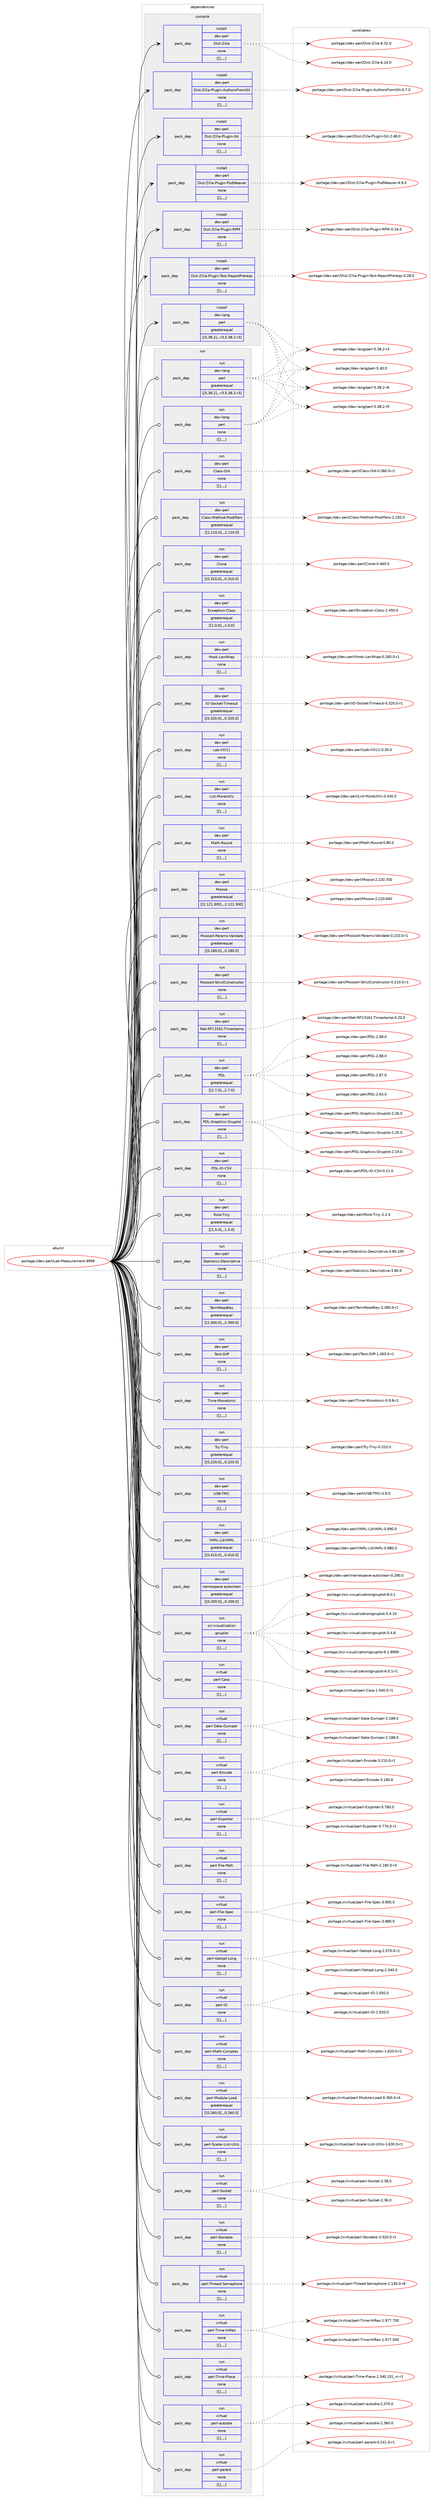 digraph prolog {

# *************
# Graph options
# *************

newrank=true;
concentrate=true;
compound=true;
graph [rankdir=LR,fontname=Helvetica,fontsize=10,ranksep=1.5];#, ranksep=2.5, nodesep=0.2];
edge  [arrowhead=vee];
node  [fontname=Helvetica,fontsize=10];

# **********
# The ebuild
# **********

subgraph cluster_leftcol {
color=gray;
label=<<i>ebuild</i>>;
id [label="portage://dev-perl/Lab-Measurement-9999", color=red, width=4, href="../dev-perl/Lab-Measurement-9999.svg"];
}

# ****************
# The dependencies
# ****************

subgraph cluster_midcol {
color=gray;
label=<<i>dependencies</i>>;
subgraph cluster_compile {
fillcolor="#eeeeee";
style=filled;
label=<<i>compile</i>>;
subgraph pack101264 {
dependency132878 [label=<<TABLE BORDER="0" CELLBORDER="1" CELLSPACING="0" CELLPADDING="4" WIDTH="220"><TR><TD ROWSPAN="6" CELLPADDING="30">pack_dep</TD></TR><TR><TD WIDTH="110">install</TD></TR><TR><TD>dev-lang</TD></TR><TR><TD>perl</TD></TR><TR><TD>greaterequal</TD></TR><TR><TD>[[5,38,2],,-r3,5.38.2-r3]</TD></TR></TABLE>>, shape=none, color=blue];
}
id:e -> dependency132878:w [weight=20,style="solid",arrowhead="vee"];
subgraph pack101265 {
dependency132879 [label=<<TABLE BORDER="0" CELLBORDER="1" CELLSPACING="0" CELLPADDING="4" WIDTH="220"><TR><TD ROWSPAN="6" CELLPADDING="30">pack_dep</TD></TR><TR><TD WIDTH="110">install</TD></TR><TR><TD>dev-perl</TD></TR><TR><TD>Dist-Zilla</TD></TR><TR><TD>none</TD></TR><TR><TD>[[],,,,]</TD></TR></TABLE>>, shape=none, color=blue];
}
id:e -> dependency132879:w [weight=20,style="solid",arrowhead="vee"];
subgraph pack101266 {
dependency132880 [label=<<TABLE BORDER="0" CELLBORDER="1" CELLSPACING="0" CELLPADDING="4" WIDTH="220"><TR><TD ROWSPAN="6" CELLPADDING="30">pack_dep</TD></TR><TR><TD WIDTH="110">install</TD></TR><TR><TD>dev-perl</TD></TR><TR><TD>Dist-Zilla-Plugin-AuthorsFromGit</TD></TR><TR><TD>none</TD></TR><TR><TD>[[],,,,]</TD></TR></TABLE>>, shape=none, color=blue];
}
id:e -> dependency132880:w [weight=20,style="solid",arrowhead="vee"];
subgraph pack101267 {
dependency132881 [label=<<TABLE BORDER="0" CELLBORDER="1" CELLSPACING="0" CELLPADDING="4" WIDTH="220"><TR><TD ROWSPAN="6" CELLPADDING="30">pack_dep</TD></TR><TR><TD WIDTH="110">install</TD></TR><TR><TD>dev-perl</TD></TR><TR><TD>Dist-Zilla-Plugin-Git</TD></TR><TR><TD>none</TD></TR><TR><TD>[[],,,,]</TD></TR></TABLE>>, shape=none, color=blue];
}
id:e -> dependency132881:w [weight=20,style="solid",arrowhead="vee"];
subgraph pack101268 {
dependency132882 [label=<<TABLE BORDER="0" CELLBORDER="1" CELLSPACING="0" CELLPADDING="4" WIDTH="220"><TR><TD ROWSPAN="6" CELLPADDING="30">pack_dep</TD></TR><TR><TD WIDTH="110">install</TD></TR><TR><TD>dev-perl</TD></TR><TR><TD>Dist-Zilla-Plugin-PodWeaver</TD></TR><TR><TD>none</TD></TR><TR><TD>[[],,,,]</TD></TR></TABLE>>, shape=none, color=blue];
}
id:e -> dependency132882:w [weight=20,style="solid",arrowhead="vee"];
subgraph pack101269 {
dependency132883 [label=<<TABLE BORDER="0" CELLBORDER="1" CELLSPACING="0" CELLPADDING="4" WIDTH="220"><TR><TD ROWSPAN="6" CELLPADDING="30">pack_dep</TD></TR><TR><TD WIDTH="110">install</TD></TR><TR><TD>dev-perl</TD></TR><TR><TD>Dist-Zilla-Plugin-RPM</TD></TR><TR><TD>none</TD></TR><TR><TD>[[],,,,]</TD></TR></TABLE>>, shape=none, color=blue];
}
id:e -> dependency132883:w [weight=20,style="solid",arrowhead="vee"];
subgraph pack101270 {
dependency132884 [label=<<TABLE BORDER="0" CELLBORDER="1" CELLSPACING="0" CELLPADDING="4" WIDTH="220"><TR><TD ROWSPAN="6" CELLPADDING="30">pack_dep</TD></TR><TR><TD WIDTH="110">install</TD></TR><TR><TD>dev-perl</TD></TR><TR><TD>Dist-Zilla-Plugin-Test-ReportPrereqs</TD></TR><TR><TD>none</TD></TR><TR><TD>[[],,,,]</TD></TR></TABLE>>, shape=none, color=blue];
}
id:e -> dependency132884:w [weight=20,style="solid",arrowhead="vee"];
}
subgraph cluster_compileandrun {
fillcolor="#eeeeee";
style=filled;
label=<<i>compile and run</i>>;
}
subgraph cluster_run {
fillcolor="#eeeeee";
style=filled;
label=<<i>run</i>>;
subgraph pack101271 {
dependency132885 [label=<<TABLE BORDER="0" CELLBORDER="1" CELLSPACING="0" CELLPADDING="4" WIDTH="220"><TR><TD ROWSPAN="6" CELLPADDING="30">pack_dep</TD></TR><TR><TD WIDTH="110">run</TD></TR><TR><TD>dev-lang</TD></TR><TR><TD>perl</TD></TR><TR><TD>greaterequal</TD></TR><TR><TD>[[5,38,2],,-r3,5.38.2-r3]</TD></TR></TABLE>>, shape=none, color=blue];
}
id:e -> dependency132885:w [weight=20,style="solid",arrowhead="odot"];
subgraph pack101272 {
dependency132886 [label=<<TABLE BORDER="0" CELLBORDER="1" CELLSPACING="0" CELLPADDING="4" WIDTH="220"><TR><TD ROWSPAN="6" CELLPADDING="30">pack_dep</TD></TR><TR><TD WIDTH="110">run</TD></TR><TR><TD>dev-lang</TD></TR><TR><TD>perl</TD></TR><TR><TD>none</TD></TR><TR><TD>[[],,,,]</TD></TR></TABLE>>, shape=none, color=blue];
}
id:e -> dependency132886:w [weight=20,style="solid",arrowhead="odot"];
subgraph pack101273 {
dependency132887 [label=<<TABLE BORDER="0" CELLBORDER="1" CELLSPACING="0" CELLPADDING="4" WIDTH="220"><TR><TD ROWSPAN="6" CELLPADDING="30">pack_dep</TD></TR><TR><TD WIDTH="110">run</TD></TR><TR><TD>dev-perl</TD></TR><TR><TD>Class-ISA</TD></TR><TR><TD>none</TD></TR><TR><TD>[[],,,,]</TD></TR></TABLE>>, shape=none, color=blue];
}
id:e -> dependency132887:w [weight=20,style="solid",arrowhead="odot"];
subgraph pack101274 {
dependency132888 [label=<<TABLE BORDER="0" CELLBORDER="1" CELLSPACING="0" CELLPADDING="4" WIDTH="220"><TR><TD ROWSPAN="6" CELLPADDING="30">pack_dep</TD></TR><TR><TD WIDTH="110">run</TD></TR><TR><TD>dev-perl</TD></TR><TR><TD>Class-Method-Modifiers</TD></TR><TR><TD>greaterequal</TD></TR><TR><TD>[[2,110,0],,,2.110.0]</TD></TR></TABLE>>, shape=none, color=blue];
}
id:e -> dependency132888:w [weight=20,style="solid",arrowhead="odot"];
subgraph pack101275 {
dependency132889 [label=<<TABLE BORDER="0" CELLBORDER="1" CELLSPACING="0" CELLPADDING="4" WIDTH="220"><TR><TD ROWSPAN="6" CELLPADDING="30">pack_dep</TD></TR><TR><TD WIDTH="110">run</TD></TR><TR><TD>dev-perl</TD></TR><TR><TD>Clone</TD></TR><TR><TD>greaterequal</TD></TR><TR><TD>[[0,310,0],,,0.310.0]</TD></TR></TABLE>>, shape=none, color=blue];
}
id:e -> dependency132889:w [weight=20,style="solid",arrowhead="odot"];
subgraph pack101276 {
dependency132890 [label=<<TABLE BORDER="0" CELLBORDER="1" CELLSPACING="0" CELLPADDING="4" WIDTH="220"><TR><TD ROWSPAN="6" CELLPADDING="30">pack_dep</TD></TR><TR><TD WIDTH="110">run</TD></TR><TR><TD>dev-perl</TD></TR><TR><TD>Exception-Class</TD></TR><TR><TD>greaterequal</TD></TR><TR><TD>[[1,0,0],,,1.0.0]</TD></TR></TABLE>>, shape=none, color=blue];
}
id:e -> dependency132890:w [weight=20,style="solid",arrowhead="odot"];
subgraph pack101277 {
dependency132891 [label=<<TABLE BORDER="0" CELLBORDER="1" CELLSPACING="0" CELLPADDING="4" WIDTH="220"><TR><TD ROWSPAN="6" CELLPADDING="30">pack_dep</TD></TR><TR><TD WIDTH="110">run</TD></TR><TR><TD>dev-perl</TD></TR><TR><TD>Hook-LexWrap</TD></TR><TR><TD>none</TD></TR><TR><TD>[[],,,,]</TD></TR></TABLE>>, shape=none, color=blue];
}
id:e -> dependency132891:w [weight=20,style="solid",arrowhead="odot"];
subgraph pack101278 {
dependency132892 [label=<<TABLE BORDER="0" CELLBORDER="1" CELLSPACING="0" CELLPADDING="4" WIDTH="220"><TR><TD ROWSPAN="6" CELLPADDING="30">pack_dep</TD></TR><TR><TD WIDTH="110">run</TD></TR><TR><TD>dev-perl</TD></TR><TR><TD>IO-Socket-Timeout</TD></TR><TR><TD>greaterequal</TD></TR><TR><TD>[[0,320,0],,,0.320.0]</TD></TR></TABLE>>, shape=none, color=blue];
}
id:e -> dependency132892:w [weight=20,style="solid",arrowhead="odot"];
subgraph pack101279 {
dependency132893 [label=<<TABLE BORDER="0" CELLBORDER="1" CELLSPACING="0" CELLPADDING="4" WIDTH="220"><TR><TD ROWSPAN="6" CELLPADDING="30">pack_dep</TD></TR><TR><TD WIDTH="110">run</TD></TR><TR><TD>dev-perl</TD></TR><TR><TD>Lab-VXI11</TD></TR><TR><TD>none</TD></TR><TR><TD>[[],,,,]</TD></TR></TABLE>>, shape=none, color=blue];
}
id:e -> dependency132893:w [weight=20,style="solid",arrowhead="odot"];
subgraph pack101280 {
dependency132894 [label=<<TABLE BORDER="0" CELLBORDER="1" CELLSPACING="0" CELLPADDING="4" WIDTH="220"><TR><TD ROWSPAN="6" CELLPADDING="30">pack_dep</TD></TR><TR><TD WIDTH="110">run</TD></TR><TR><TD>dev-perl</TD></TR><TR><TD>List-MoreUtils</TD></TR><TR><TD>none</TD></TR><TR><TD>[[],,,,]</TD></TR></TABLE>>, shape=none, color=blue];
}
id:e -> dependency132894:w [weight=20,style="solid",arrowhead="odot"];
subgraph pack101281 {
dependency132895 [label=<<TABLE BORDER="0" CELLBORDER="1" CELLSPACING="0" CELLPADDING="4" WIDTH="220"><TR><TD ROWSPAN="6" CELLPADDING="30">pack_dep</TD></TR><TR><TD WIDTH="110">run</TD></TR><TR><TD>dev-perl</TD></TR><TR><TD>Math-Round</TD></TR><TR><TD>none</TD></TR><TR><TD>[[],,,,]</TD></TR></TABLE>>, shape=none, color=blue];
}
id:e -> dependency132895:w [weight=20,style="solid",arrowhead="odot"];
subgraph pack101282 {
dependency132896 [label=<<TABLE BORDER="0" CELLBORDER="1" CELLSPACING="0" CELLPADDING="4" WIDTH="220"><TR><TD ROWSPAN="6" CELLPADDING="30">pack_dep</TD></TR><TR><TD WIDTH="110">run</TD></TR><TR><TD>dev-perl</TD></TR><TR><TD>Moose</TD></TR><TR><TD>greaterequal</TD></TR><TR><TD>[[2,121,300],,,2.121.300]</TD></TR></TABLE>>, shape=none, color=blue];
}
id:e -> dependency132896:w [weight=20,style="solid",arrowhead="odot"];
subgraph pack101283 {
dependency132897 [label=<<TABLE BORDER="0" CELLBORDER="1" CELLSPACING="0" CELLPADDING="4" WIDTH="220"><TR><TD ROWSPAN="6" CELLPADDING="30">pack_dep</TD></TR><TR><TD WIDTH="110">run</TD></TR><TR><TD>dev-perl</TD></TR><TR><TD>MooseX-Params-Validate</TD></TR><TR><TD>greaterequal</TD></TR><TR><TD>[[0,180,0],,,0.180.0]</TD></TR></TABLE>>, shape=none, color=blue];
}
id:e -> dependency132897:w [weight=20,style="solid",arrowhead="odot"];
subgraph pack101284 {
dependency132898 [label=<<TABLE BORDER="0" CELLBORDER="1" CELLSPACING="0" CELLPADDING="4" WIDTH="220"><TR><TD ROWSPAN="6" CELLPADDING="30">pack_dep</TD></TR><TR><TD WIDTH="110">run</TD></TR><TR><TD>dev-perl</TD></TR><TR><TD>MooseX-StrictConstructor</TD></TR><TR><TD>none</TD></TR><TR><TD>[[],,,,]</TD></TR></TABLE>>, shape=none, color=blue];
}
id:e -> dependency132898:w [weight=20,style="solid",arrowhead="odot"];
subgraph pack101285 {
dependency132899 [label=<<TABLE BORDER="0" CELLBORDER="1" CELLSPACING="0" CELLPADDING="4" WIDTH="220"><TR><TD ROWSPAN="6" CELLPADDING="30">pack_dep</TD></TR><TR><TD WIDTH="110">run</TD></TR><TR><TD>dev-perl</TD></TR><TR><TD>Net-RFC3161-Timestamp</TD></TR><TR><TD>none</TD></TR><TR><TD>[[],,,,]</TD></TR></TABLE>>, shape=none, color=blue];
}
id:e -> dependency132899:w [weight=20,style="solid",arrowhead="odot"];
subgraph pack101286 {
dependency132900 [label=<<TABLE BORDER="0" CELLBORDER="1" CELLSPACING="0" CELLPADDING="4" WIDTH="220"><TR><TD ROWSPAN="6" CELLPADDING="30">pack_dep</TD></TR><TR><TD WIDTH="110">run</TD></TR><TR><TD>dev-perl</TD></TR><TR><TD>PDL</TD></TR><TR><TD>greaterequal</TD></TR><TR><TD>[[2,7,0],,,2.7.0]</TD></TR></TABLE>>, shape=none, color=blue];
}
id:e -> dependency132900:w [weight=20,style="solid",arrowhead="odot"];
subgraph pack101287 {
dependency132901 [label=<<TABLE BORDER="0" CELLBORDER="1" CELLSPACING="0" CELLPADDING="4" WIDTH="220"><TR><TD ROWSPAN="6" CELLPADDING="30">pack_dep</TD></TR><TR><TD WIDTH="110">run</TD></TR><TR><TD>dev-perl</TD></TR><TR><TD>PDL-Graphics-Gnuplot</TD></TR><TR><TD>none</TD></TR><TR><TD>[[],,,,]</TD></TR></TABLE>>, shape=none, color=blue];
}
id:e -> dependency132901:w [weight=20,style="solid",arrowhead="odot"];
subgraph pack101288 {
dependency132902 [label=<<TABLE BORDER="0" CELLBORDER="1" CELLSPACING="0" CELLPADDING="4" WIDTH="220"><TR><TD ROWSPAN="6" CELLPADDING="30">pack_dep</TD></TR><TR><TD WIDTH="110">run</TD></TR><TR><TD>dev-perl</TD></TR><TR><TD>PDL-IO-CSV</TD></TR><TR><TD>none</TD></TR><TR><TD>[[],,,,]</TD></TR></TABLE>>, shape=none, color=blue];
}
id:e -> dependency132902:w [weight=20,style="solid",arrowhead="odot"];
subgraph pack101289 {
dependency132903 [label=<<TABLE BORDER="0" CELLBORDER="1" CELLSPACING="0" CELLPADDING="4" WIDTH="220"><TR><TD ROWSPAN="6" CELLPADDING="30">pack_dep</TD></TR><TR><TD WIDTH="110">run</TD></TR><TR><TD>dev-perl</TD></TR><TR><TD>Role-Tiny</TD></TR><TR><TD>greaterequal</TD></TR><TR><TD>[[1,3,4],,,1.3.4]</TD></TR></TABLE>>, shape=none, color=blue];
}
id:e -> dependency132903:w [weight=20,style="solid",arrowhead="odot"];
subgraph pack101290 {
dependency132904 [label=<<TABLE BORDER="0" CELLBORDER="1" CELLSPACING="0" CELLPADDING="4" WIDTH="220"><TR><TD ROWSPAN="6" CELLPADDING="30">pack_dep</TD></TR><TR><TD WIDTH="110">run</TD></TR><TR><TD>dev-perl</TD></TR><TR><TD>Statistics-Descriptive</TD></TR><TR><TD>none</TD></TR><TR><TD>[[],,,,]</TD></TR></TABLE>>, shape=none, color=blue];
}
id:e -> dependency132904:w [weight=20,style="solid",arrowhead="odot"];
subgraph pack101291 {
dependency132905 [label=<<TABLE BORDER="0" CELLBORDER="1" CELLSPACING="0" CELLPADDING="4" WIDTH="220"><TR><TD ROWSPAN="6" CELLPADDING="30">pack_dep</TD></TR><TR><TD WIDTH="110">run</TD></TR><TR><TD>dev-perl</TD></TR><TR><TD>TermReadKey</TD></TR><TR><TD>greaterequal</TD></TR><TR><TD>[[2,300,0],,,2.300.0]</TD></TR></TABLE>>, shape=none, color=blue];
}
id:e -> dependency132905:w [weight=20,style="solid",arrowhead="odot"];
subgraph pack101292 {
dependency132906 [label=<<TABLE BORDER="0" CELLBORDER="1" CELLSPACING="0" CELLPADDING="4" WIDTH="220"><TR><TD ROWSPAN="6" CELLPADDING="30">pack_dep</TD></TR><TR><TD WIDTH="110">run</TD></TR><TR><TD>dev-perl</TD></TR><TR><TD>Text-Diff</TD></TR><TR><TD>none</TD></TR><TR><TD>[[],,,,]</TD></TR></TABLE>>, shape=none, color=blue];
}
id:e -> dependency132906:w [weight=20,style="solid",arrowhead="odot"];
subgraph pack101293 {
dependency132907 [label=<<TABLE BORDER="0" CELLBORDER="1" CELLSPACING="0" CELLPADDING="4" WIDTH="220"><TR><TD ROWSPAN="6" CELLPADDING="30">pack_dep</TD></TR><TR><TD WIDTH="110">run</TD></TR><TR><TD>dev-perl</TD></TR><TR><TD>Time-Monotonic</TD></TR><TR><TD>none</TD></TR><TR><TD>[[],,,,]</TD></TR></TABLE>>, shape=none, color=blue];
}
id:e -> dependency132907:w [weight=20,style="solid",arrowhead="odot"];
subgraph pack101294 {
dependency132908 [label=<<TABLE BORDER="0" CELLBORDER="1" CELLSPACING="0" CELLPADDING="4" WIDTH="220"><TR><TD ROWSPAN="6" CELLPADDING="30">pack_dep</TD></TR><TR><TD WIDTH="110">run</TD></TR><TR><TD>dev-perl</TD></TR><TR><TD>Try-Tiny</TD></TR><TR><TD>greaterequal</TD></TR><TR><TD>[[0,220,0],,,0.220.0]</TD></TR></TABLE>>, shape=none, color=blue];
}
id:e -> dependency132908:w [weight=20,style="solid",arrowhead="odot"];
subgraph pack101295 {
dependency132909 [label=<<TABLE BORDER="0" CELLBORDER="1" CELLSPACING="0" CELLPADDING="4" WIDTH="220"><TR><TD ROWSPAN="6" CELLPADDING="30">pack_dep</TD></TR><TR><TD WIDTH="110">run</TD></TR><TR><TD>dev-perl</TD></TR><TR><TD>USB-TMC</TD></TR><TR><TD>none</TD></TR><TR><TD>[[],,,,]</TD></TR></TABLE>>, shape=none, color=blue];
}
id:e -> dependency132909:w [weight=20,style="solid",arrowhead="odot"];
subgraph pack101296 {
dependency132910 [label=<<TABLE BORDER="0" CELLBORDER="1" CELLSPACING="0" CELLPADDING="4" WIDTH="220"><TR><TD ROWSPAN="6" CELLPADDING="30">pack_dep</TD></TR><TR><TD WIDTH="110">run</TD></TR><TR><TD>dev-perl</TD></TR><TR><TD>YAML-LibYAML</TD></TR><TR><TD>greaterequal</TD></TR><TR><TD>[[0,410,0],,,0.410.0]</TD></TR></TABLE>>, shape=none, color=blue];
}
id:e -> dependency132910:w [weight=20,style="solid",arrowhead="odot"];
subgraph pack101297 {
dependency132911 [label=<<TABLE BORDER="0" CELLBORDER="1" CELLSPACING="0" CELLPADDING="4" WIDTH="220"><TR><TD ROWSPAN="6" CELLPADDING="30">pack_dep</TD></TR><TR><TD WIDTH="110">run</TD></TR><TR><TD>dev-perl</TD></TR><TR><TD>namespace-autoclean</TD></TR><TR><TD>greaterequal</TD></TR><TR><TD>[[0,200,0],,,0.200.0]</TD></TR></TABLE>>, shape=none, color=blue];
}
id:e -> dependency132911:w [weight=20,style="solid",arrowhead="odot"];
subgraph pack101298 {
dependency132912 [label=<<TABLE BORDER="0" CELLBORDER="1" CELLSPACING="0" CELLPADDING="4" WIDTH="220"><TR><TD ROWSPAN="6" CELLPADDING="30">pack_dep</TD></TR><TR><TD WIDTH="110">run</TD></TR><TR><TD>sci-visualization</TD></TR><TR><TD>gnuplot</TD></TR><TR><TD>none</TD></TR><TR><TD>[[],,,,]</TD></TR></TABLE>>, shape=none, color=blue];
}
id:e -> dependency132912:w [weight=20,style="solid",arrowhead="odot"];
subgraph pack101299 {
dependency132913 [label=<<TABLE BORDER="0" CELLBORDER="1" CELLSPACING="0" CELLPADDING="4" WIDTH="220"><TR><TD ROWSPAN="6" CELLPADDING="30">pack_dep</TD></TR><TR><TD WIDTH="110">run</TD></TR><TR><TD>virtual</TD></TR><TR><TD>perl-Carp</TD></TR><TR><TD>none</TD></TR><TR><TD>[[],,,,]</TD></TR></TABLE>>, shape=none, color=blue];
}
id:e -> dependency132913:w [weight=20,style="solid",arrowhead="odot"];
subgraph pack101300 {
dependency132914 [label=<<TABLE BORDER="0" CELLBORDER="1" CELLSPACING="0" CELLPADDING="4" WIDTH="220"><TR><TD ROWSPAN="6" CELLPADDING="30">pack_dep</TD></TR><TR><TD WIDTH="110">run</TD></TR><TR><TD>virtual</TD></TR><TR><TD>perl-Data-Dumper</TD></TR><TR><TD>none</TD></TR><TR><TD>[[],,,,]</TD></TR></TABLE>>, shape=none, color=blue];
}
id:e -> dependency132914:w [weight=20,style="solid",arrowhead="odot"];
subgraph pack101301 {
dependency132915 [label=<<TABLE BORDER="0" CELLBORDER="1" CELLSPACING="0" CELLPADDING="4" WIDTH="220"><TR><TD ROWSPAN="6" CELLPADDING="30">pack_dep</TD></TR><TR><TD WIDTH="110">run</TD></TR><TR><TD>virtual</TD></TR><TR><TD>perl-Encode</TD></TR><TR><TD>none</TD></TR><TR><TD>[[],,,,]</TD></TR></TABLE>>, shape=none, color=blue];
}
id:e -> dependency132915:w [weight=20,style="solid",arrowhead="odot"];
subgraph pack101302 {
dependency132916 [label=<<TABLE BORDER="0" CELLBORDER="1" CELLSPACING="0" CELLPADDING="4" WIDTH="220"><TR><TD ROWSPAN="6" CELLPADDING="30">pack_dep</TD></TR><TR><TD WIDTH="110">run</TD></TR><TR><TD>virtual</TD></TR><TR><TD>perl-Exporter</TD></TR><TR><TD>none</TD></TR><TR><TD>[[],,,,]</TD></TR></TABLE>>, shape=none, color=blue];
}
id:e -> dependency132916:w [weight=20,style="solid",arrowhead="odot"];
subgraph pack101303 {
dependency132917 [label=<<TABLE BORDER="0" CELLBORDER="1" CELLSPACING="0" CELLPADDING="4" WIDTH="220"><TR><TD ROWSPAN="6" CELLPADDING="30">pack_dep</TD></TR><TR><TD WIDTH="110">run</TD></TR><TR><TD>virtual</TD></TR><TR><TD>perl-File-Path</TD></TR><TR><TD>none</TD></TR><TR><TD>[[],,,,]</TD></TR></TABLE>>, shape=none, color=blue];
}
id:e -> dependency132917:w [weight=20,style="solid",arrowhead="odot"];
subgraph pack101304 {
dependency132918 [label=<<TABLE BORDER="0" CELLBORDER="1" CELLSPACING="0" CELLPADDING="4" WIDTH="220"><TR><TD ROWSPAN="6" CELLPADDING="30">pack_dep</TD></TR><TR><TD WIDTH="110">run</TD></TR><TR><TD>virtual</TD></TR><TR><TD>perl-File-Spec</TD></TR><TR><TD>none</TD></TR><TR><TD>[[],,,,]</TD></TR></TABLE>>, shape=none, color=blue];
}
id:e -> dependency132918:w [weight=20,style="solid",arrowhead="odot"];
subgraph pack101305 {
dependency132919 [label=<<TABLE BORDER="0" CELLBORDER="1" CELLSPACING="0" CELLPADDING="4" WIDTH="220"><TR><TD ROWSPAN="6" CELLPADDING="30">pack_dep</TD></TR><TR><TD WIDTH="110">run</TD></TR><TR><TD>virtual</TD></TR><TR><TD>perl-Getopt-Long</TD></TR><TR><TD>none</TD></TR><TR><TD>[[],,,,]</TD></TR></TABLE>>, shape=none, color=blue];
}
id:e -> dependency132919:w [weight=20,style="solid",arrowhead="odot"];
subgraph pack101306 {
dependency132920 [label=<<TABLE BORDER="0" CELLBORDER="1" CELLSPACING="0" CELLPADDING="4" WIDTH="220"><TR><TD ROWSPAN="6" CELLPADDING="30">pack_dep</TD></TR><TR><TD WIDTH="110">run</TD></TR><TR><TD>virtual</TD></TR><TR><TD>perl-IO</TD></TR><TR><TD>none</TD></TR><TR><TD>[[],,,,]</TD></TR></TABLE>>, shape=none, color=blue];
}
id:e -> dependency132920:w [weight=20,style="solid",arrowhead="odot"];
subgraph pack101307 {
dependency132921 [label=<<TABLE BORDER="0" CELLBORDER="1" CELLSPACING="0" CELLPADDING="4" WIDTH="220"><TR><TD ROWSPAN="6" CELLPADDING="30">pack_dep</TD></TR><TR><TD WIDTH="110">run</TD></TR><TR><TD>virtual</TD></TR><TR><TD>perl-Math-Complex</TD></TR><TR><TD>none</TD></TR><TR><TD>[[],,,,]</TD></TR></TABLE>>, shape=none, color=blue];
}
id:e -> dependency132921:w [weight=20,style="solid",arrowhead="odot"];
subgraph pack101308 {
dependency132922 [label=<<TABLE BORDER="0" CELLBORDER="1" CELLSPACING="0" CELLPADDING="4" WIDTH="220"><TR><TD ROWSPAN="6" CELLPADDING="30">pack_dep</TD></TR><TR><TD WIDTH="110">run</TD></TR><TR><TD>virtual</TD></TR><TR><TD>perl-Module-Load</TD></TR><TR><TD>greaterequal</TD></TR><TR><TD>[[0,260,0],,,0.260.0]</TD></TR></TABLE>>, shape=none, color=blue];
}
id:e -> dependency132922:w [weight=20,style="solid",arrowhead="odot"];
subgraph pack101309 {
dependency132923 [label=<<TABLE BORDER="0" CELLBORDER="1" CELLSPACING="0" CELLPADDING="4" WIDTH="220"><TR><TD ROWSPAN="6" CELLPADDING="30">pack_dep</TD></TR><TR><TD WIDTH="110">run</TD></TR><TR><TD>virtual</TD></TR><TR><TD>perl-Scalar-List-Utils</TD></TR><TR><TD>none</TD></TR><TR><TD>[[],,,,]</TD></TR></TABLE>>, shape=none, color=blue];
}
id:e -> dependency132923:w [weight=20,style="solid",arrowhead="odot"];
subgraph pack101310 {
dependency132924 [label=<<TABLE BORDER="0" CELLBORDER="1" CELLSPACING="0" CELLPADDING="4" WIDTH="220"><TR><TD ROWSPAN="6" CELLPADDING="30">pack_dep</TD></TR><TR><TD WIDTH="110">run</TD></TR><TR><TD>virtual</TD></TR><TR><TD>perl-Socket</TD></TR><TR><TD>none</TD></TR><TR><TD>[[],,,,]</TD></TR></TABLE>>, shape=none, color=blue];
}
id:e -> dependency132924:w [weight=20,style="solid",arrowhead="odot"];
subgraph pack101311 {
dependency132925 [label=<<TABLE BORDER="0" CELLBORDER="1" CELLSPACING="0" CELLPADDING="4" WIDTH="220"><TR><TD ROWSPAN="6" CELLPADDING="30">pack_dep</TD></TR><TR><TD WIDTH="110">run</TD></TR><TR><TD>virtual</TD></TR><TR><TD>perl-Storable</TD></TR><TR><TD>none</TD></TR><TR><TD>[[],,,,]</TD></TR></TABLE>>, shape=none, color=blue];
}
id:e -> dependency132925:w [weight=20,style="solid",arrowhead="odot"];
subgraph pack101312 {
dependency132926 [label=<<TABLE BORDER="0" CELLBORDER="1" CELLSPACING="0" CELLPADDING="4" WIDTH="220"><TR><TD ROWSPAN="6" CELLPADDING="30">pack_dep</TD></TR><TR><TD WIDTH="110">run</TD></TR><TR><TD>virtual</TD></TR><TR><TD>perl-Thread-Semaphore</TD></TR><TR><TD>none</TD></TR><TR><TD>[[],,,,]</TD></TR></TABLE>>, shape=none, color=blue];
}
id:e -> dependency132926:w [weight=20,style="solid",arrowhead="odot"];
subgraph pack101313 {
dependency132927 [label=<<TABLE BORDER="0" CELLBORDER="1" CELLSPACING="0" CELLPADDING="4" WIDTH="220"><TR><TD ROWSPAN="6" CELLPADDING="30">pack_dep</TD></TR><TR><TD WIDTH="110">run</TD></TR><TR><TD>virtual</TD></TR><TR><TD>perl-Time-HiRes</TD></TR><TR><TD>none</TD></TR><TR><TD>[[],,,,]</TD></TR></TABLE>>, shape=none, color=blue];
}
id:e -> dependency132927:w [weight=20,style="solid",arrowhead="odot"];
subgraph pack101314 {
dependency132928 [label=<<TABLE BORDER="0" CELLBORDER="1" CELLSPACING="0" CELLPADDING="4" WIDTH="220"><TR><TD ROWSPAN="6" CELLPADDING="30">pack_dep</TD></TR><TR><TD WIDTH="110">run</TD></TR><TR><TD>virtual</TD></TR><TR><TD>perl-Time-Piece</TD></TR><TR><TD>none</TD></TR><TR><TD>[[],,,,]</TD></TR></TABLE>>, shape=none, color=blue];
}
id:e -> dependency132928:w [weight=20,style="solid",arrowhead="odot"];
subgraph pack101315 {
dependency132929 [label=<<TABLE BORDER="0" CELLBORDER="1" CELLSPACING="0" CELLPADDING="4" WIDTH="220"><TR><TD ROWSPAN="6" CELLPADDING="30">pack_dep</TD></TR><TR><TD WIDTH="110">run</TD></TR><TR><TD>virtual</TD></TR><TR><TD>perl-autodie</TD></TR><TR><TD>none</TD></TR><TR><TD>[[],,,,]</TD></TR></TABLE>>, shape=none, color=blue];
}
id:e -> dependency132929:w [weight=20,style="solid",arrowhead="odot"];
subgraph pack101316 {
dependency132930 [label=<<TABLE BORDER="0" CELLBORDER="1" CELLSPACING="0" CELLPADDING="4" WIDTH="220"><TR><TD ROWSPAN="6" CELLPADDING="30">pack_dep</TD></TR><TR><TD WIDTH="110">run</TD></TR><TR><TD>virtual</TD></TR><TR><TD>perl-parent</TD></TR><TR><TD>none</TD></TR><TR><TD>[[],,,,]</TD></TR></TABLE>>, shape=none, color=blue];
}
id:e -> dependency132930:w [weight=20,style="solid",arrowhead="odot"];
}
}

# **************
# The candidates
# **************

subgraph cluster_choices {
rank=same;
color=gray;
label=<<i>candidates</i>>;

subgraph choice101264 {
color=black;
nodesep=1;
choice10010111845108971101034711210111410845534652484648 [label="portage://dev-lang/perl-5.40.0", color=red, width=4,href="../dev-lang/perl-5.40.0.svg"];
choice100101118451089711010347112101114108455346515646504511454 [label="portage://dev-lang/perl-5.38.2-r6", color=red, width=4,href="../dev-lang/perl-5.38.2-r6.svg"];
choice100101118451089711010347112101114108455346515646504511453 [label="portage://dev-lang/perl-5.38.2-r5", color=red, width=4,href="../dev-lang/perl-5.38.2-r5.svg"];
choice100101118451089711010347112101114108455346515646504511451 [label="portage://dev-lang/perl-5.38.2-r3", color=red, width=4,href="../dev-lang/perl-5.38.2-r3.svg"];
dependency132878:e -> choice10010111845108971101034711210111410845534652484648:w [style=dotted,weight="100"];
dependency132878:e -> choice100101118451089711010347112101114108455346515646504511454:w [style=dotted,weight="100"];
dependency132878:e -> choice100101118451089711010347112101114108455346515646504511453:w [style=dotted,weight="100"];
dependency132878:e -> choice100101118451089711010347112101114108455346515646504511451:w [style=dotted,weight="100"];
}
subgraph choice101265 {
color=black;
nodesep=1;
choice10010111845112101114108476810511511645901051081089745544651504648 [label="portage://dev-perl/Dist-Zilla-6.32.0", color=red, width=4,href="../dev-perl/Dist-Zilla-6.32.0.svg"];
choice10010111845112101114108476810511511645901051081089745544650524648 [label="portage://dev-perl/Dist-Zilla-6.24.0", color=red, width=4,href="../dev-perl/Dist-Zilla-6.24.0.svg"];
dependency132879:e -> choice10010111845112101114108476810511511645901051081089745544651504648:w [style=dotted,weight="100"];
dependency132879:e -> choice10010111845112101114108476810511511645901051081089745544650524648:w [style=dotted,weight="100"];
}
subgraph choice101266 {
color=black;
nodesep=1;
choice100101118451121011141084768105115116459010510810897458010811710310511045651171161041111141157011411110971105116454846554648 [label="portage://dev-perl/Dist-Zilla-Plugin-AuthorsFromGit-0.7.0", color=red, width=4,href="../dev-perl/Dist-Zilla-Plugin-AuthorsFromGit-0.7.0.svg"];
dependency132880:e -> choice100101118451121011141084768105115116459010510810897458010811710310511045651171161041111141157011411110971105116454846554648:w [style=dotted,weight="100"];
}
subgraph choice101267 {
color=black;
nodesep=1;
choice1001011184511210111410847681051151164590105108108974580108117103105110457110511645504652564648 [label="portage://dev-perl/Dist-Zilla-Plugin-Git-2.48.0", color=red, width=4,href="../dev-perl/Dist-Zilla-Plugin-Git-2.48.0.svg"];
dependency132881:e -> choice1001011184511210111410847681051151164590105108108974580108117103105110457110511645504652564648:w [style=dotted,weight="100"];
}
subgraph choice101268 {
color=black;
nodesep=1;
choice100101118451121011141084768105115116459010510810897458010811710310511045801111008710197118101114455246574648 [label="portage://dev-perl/Dist-Zilla-Plugin-PodWeaver-4.9.0", color=red, width=4,href="../dev-perl/Dist-Zilla-Plugin-PodWeaver-4.9.0.svg"];
dependency132882:e -> choice100101118451121011141084768105115116459010510810897458010811710310511045801111008710197118101114455246574648:w [style=dotted,weight="100"];
}
subgraph choice101269 {
color=black;
nodesep=1;
choice10010111845112101114108476810511511645901051081089745801081171031051104582807745484649544648 [label="portage://dev-perl/Dist-Zilla-Plugin-RPM-0.16.0", color=red, width=4,href="../dev-perl/Dist-Zilla-Plugin-RPM-0.16.0.svg"];
dependency132883:e -> choice10010111845112101114108476810511511645901051081089745801081171031051104582807745484649544648:w [style=dotted,weight="100"];
}
subgraph choice101270 {
color=black;
nodesep=1;
choice1001011184511210111410847681051151164590105108108974580108117103105110458410111511645821011121111141168011410111410111311545484650564648 [label="portage://dev-perl/Dist-Zilla-Plugin-Test-ReportPrereqs-0.28.0", color=red, width=4,href="../dev-perl/Dist-Zilla-Plugin-Test-ReportPrereqs-0.28.0.svg"];
dependency132884:e -> choice1001011184511210111410847681051151164590105108108974580108117103105110458410111511645821011121111141168011410111410111311545484650564648:w [style=dotted,weight="100"];
}
subgraph choice101271 {
color=black;
nodesep=1;
choice10010111845108971101034711210111410845534652484648 [label="portage://dev-lang/perl-5.40.0", color=red, width=4,href="../dev-lang/perl-5.40.0.svg"];
choice100101118451089711010347112101114108455346515646504511454 [label="portage://dev-lang/perl-5.38.2-r6", color=red, width=4,href="../dev-lang/perl-5.38.2-r6.svg"];
choice100101118451089711010347112101114108455346515646504511453 [label="portage://dev-lang/perl-5.38.2-r5", color=red, width=4,href="../dev-lang/perl-5.38.2-r5.svg"];
choice100101118451089711010347112101114108455346515646504511451 [label="portage://dev-lang/perl-5.38.2-r3", color=red, width=4,href="../dev-lang/perl-5.38.2-r3.svg"];
dependency132885:e -> choice10010111845108971101034711210111410845534652484648:w [style=dotted,weight="100"];
dependency132885:e -> choice100101118451089711010347112101114108455346515646504511454:w [style=dotted,weight="100"];
dependency132885:e -> choice100101118451089711010347112101114108455346515646504511453:w [style=dotted,weight="100"];
dependency132885:e -> choice100101118451089711010347112101114108455346515646504511451:w [style=dotted,weight="100"];
}
subgraph choice101272 {
color=black;
nodesep=1;
choice10010111845108971101034711210111410845534652484648 [label="portage://dev-lang/perl-5.40.0", color=red, width=4,href="../dev-lang/perl-5.40.0.svg"];
choice100101118451089711010347112101114108455346515646504511454 [label="portage://dev-lang/perl-5.38.2-r6", color=red, width=4,href="../dev-lang/perl-5.38.2-r6.svg"];
choice100101118451089711010347112101114108455346515646504511453 [label="portage://dev-lang/perl-5.38.2-r5", color=red, width=4,href="../dev-lang/perl-5.38.2-r5.svg"];
choice100101118451089711010347112101114108455346515646504511451 [label="portage://dev-lang/perl-5.38.2-r3", color=red, width=4,href="../dev-lang/perl-5.38.2-r3.svg"];
dependency132886:e -> choice10010111845108971101034711210111410845534652484648:w [style=dotted,weight="100"];
dependency132886:e -> choice100101118451089711010347112101114108455346515646504511454:w [style=dotted,weight="100"];
dependency132886:e -> choice100101118451089711010347112101114108455346515646504511453:w [style=dotted,weight="100"];
dependency132886:e -> choice100101118451089711010347112101114108455346515646504511451:w [style=dotted,weight="100"];
}
subgraph choice101273 {
color=black;
nodesep=1;
choice100101118451121011141084767108971151154573836545484651544846484511449 [label="portage://dev-perl/Class-ISA-0.360.0-r1", color=red, width=4,href="../dev-perl/Class-ISA-0.360.0-r1.svg"];
dependency132887:e -> choice100101118451121011141084767108971151154573836545484651544846484511449:w [style=dotted,weight="100"];
}
subgraph choice101274 {
color=black;
nodesep=1;
choice10010111845112101114108476710897115115457710111610411110045771111001051021051011141154550464953484648 [label="portage://dev-perl/Class-Method-Modifiers-2.150.0", color=red, width=4,href="../dev-perl/Class-Method-Modifiers-2.150.0.svg"];
dependency132888:e -> choice10010111845112101114108476710897115115457710111610411110045771111001051021051011141154550464953484648:w [style=dotted,weight="100"];
}
subgraph choice101275 {
color=black;
nodesep=1;
choice1001011184511210111410847671081111101014548465254484648 [label="portage://dev-perl/Clone-0.460.0", color=red, width=4,href="../dev-perl/Clone-0.460.0.svg"];
dependency132889:e -> choice1001011184511210111410847671081111101014548465254484648:w [style=dotted,weight="100"];
}
subgraph choice101276 {
color=black;
nodesep=1;
choice100101118451121011141084769120991011121161051111104567108971151154549465253484648 [label="portage://dev-perl/Exception-Class-1.450.0", color=red, width=4,href="../dev-perl/Exception-Class-1.450.0.svg"];
dependency132890:e -> choice100101118451121011141084769120991011121161051111104567108971151154549465253484648:w [style=dotted,weight="100"];
}
subgraph choice101277 {
color=black;
nodesep=1;
choice1001011184511210111410847721111111074576101120871149711245484650544846484511449 [label="portage://dev-perl/Hook-LexWrap-0.260.0-r1", color=red, width=4,href="../dev-perl/Hook-LexWrap-0.260.0-r1.svg"];
dependency132891:e -> choice1001011184511210111410847721111111074576101120871149711245484650544846484511449:w [style=dotted,weight="100"];
}
subgraph choice101278 {
color=black;
nodesep=1;
choice10010111845112101114108477379458311199107101116458410510910111111711645484651504846484511449 [label="portage://dev-perl/IO-Socket-Timeout-0.320.0-r1", color=red, width=4,href="../dev-perl/IO-Socket-Timeout-0.320.0-r1.svg"];
dependency132892:e -> choice10010111845112101114108477379458311199107101116458410510910111111711645484651504846484511449:w [style=dotted,weight="100"];
}
subgraph choice101279 {
color=black;
nodesep=1;
choice100101118451121011141084776979845868873494945484651484648 [label="portage://dev-perl/Lab-VXI11-0.30.0", color=red, width=4,href="../dev-perl/Lab-VXI11-0.30.0.svg"];
dependency132893:e -> choice100101118451121011141084776979845868873494945484651484648:w [style=dotted,weight="100"];
}
subgraph choice101280 {
color=black;
nodesep=1;
choice1001011184511210111410847761051151164577111114101851161051081154548465251484648 [label="portage://dev-perl/List-MoreUtils-0.430.0", color=red, width=4,href="../dev-perl/List-MoreUtils-0.430.0.svg"];
dependency132894:e -> choice1001011184511210111410847761051151164577111114101851161051081154548465251484648:w [style=dotted,weight="100"];
}
subgraph choice101281 {
color=black;
nodesep=1;
choice10010111845112101114108477797116104458211111711010045484656484648 [label="portage://dev-perl/Math-Round-0.80.0", color=red, width=4,href="../dev-perl/Math-Round-0.80.0.svg"];
dependency132895:e -> choice10010111845112101114108477797116104458211111711010045484656484648:w [style=dotted,weight="100"];
}
subgraph choice101282 {
color=black;
nodesep=1;
choice10010111845112101114108477711111111510145504650504846554848 [label="portage://dev-perl/Moose-2.220.700", color=red, width=4,href="../dev-perl/Moose-2.220.700.svg"];
choice10010111845112101114108477711111111510145504650504846544848 [label="portage://dev-perl/Moose-2.220.600", color=red, width=4,href="../dev-perl/Moose-2.220.600.svg"];
dependency132896:e -> choice10010111845112101114108477711111111510145504650504846554848:w [style=dotted,weight="100"];
dependency132896:e -> choice10010111845112101114108477711111111510145504650504846544848:w [style=dotted,weight="100"];
}
subgraph choice101283 {
color=black;
nodesep=1;
choice10010111845112101114108477711111111510188458097114971091154586971081051009711610145484650494846484511449 [label="portage://dev-perl/MooseX-Params-Validate-0.210.0-r1", color=red, width=4,href="../dev-perl/MooseX-Params-Validate-0.210.0-r1.svg"];
dependency132897:e -> choice10010111845112101114108477711111111510188458097114971091154586971081051009711610145484650494846484511449:w [style=dotted,weight="100"];
}
subgraph choice101284 {
color=black;
nodesep=1;
choice10010111845112101114108477711111111510188458311611410599116671111101151161141179911611111445484650494846484511449 [label="portage://dev-perl/MooseX-StrictConstructor-0.210.0-r1", color=red, width=4,href="../dev-perl/MooseX-StrictConstructor-0.210.0-r1.svg"];
dependency132898:e -> choice10010111845112101114108477711111111510188458311611410599116671111101151161141179911611111445484650494846484511449:w [style=dotted,weight="100"];
}
subgraph choice101285 {
color=black;
nodesep=1;
choice100101118451121011141084778101116458270675149544945841051091011151169710911245484650484648 [label="portage://dev-perl/Net-RFC3161-Timestamp-0.20.0", color=red, width=4,href="../dev-perl/Net-RFC3161-Timestamp-0.20.0.svg"];
dependency132899:e -> choice100101118451121011141084778101116458270675149544945841051091011151169710911245484650484648:w [style=dotted,weight="100"];
}
subgraph choice101286 {
color=black;
nodesep=1;
choice100101118451121011141084780687645504656574648 [label="portage://dev-perl/PDL-2.89.0", color=red, width=4,href="../dev-perl/PDL-2.89.0.svg"];
choice100101118451121011141084780687645504656564648 [label="portage://dev-perl/PDL-2.88.0", color=red, width=4,href="../dev-perl/PDL-2.88.0.svg"];
choice100101118451121011141084780687645504656554648 [label="portage://dev-perl/PDL-2.87.0", color=red, width=4,href="../dev-perl/PDL-2.87.0.svg"];
choice100101118451121011141084780687645504654514648 [label="portage://dev-perl/PDL-2.63.0", color=red, width=4,href="../dev-perl/PDL-2.63.0.svg"];
dependency132900:e -> choice100101118451121011141084780687645504656574648:w [style=dotted,weight="100"];
dependency132900:e -> choice100101118451121011141084780687645504656564648:w [style=dotted,weight="100"];
dependency132900:e -> choice100101118451121011141084780687645504656554648:w [style=dotted,weight="100"];
dependency132900:e -> choice100101118451121011141084780687645504654514648:w [style=dotted,weight="100"];
}
subgraph choice101287 {
color=black;
nodesep=1;
choice100101118451121011141084780687645711149711210410599115457111011711210811111645504650544648 [label="portage://dev-perl/PDL-Graphics-Gnuplot-2.26.0", color=red, width=4,href="../dev-perl/PDL-Graphics-Gnuplot-2.26.0.svg"];
choice100101118451121011141084780687645711149711210410599115457111011711210811111645504650534648 [label="portage://dev-perl/PDL-Graphics-Gnuplot-2.25.0", color=red, width=4,href="../dev-perl/PDL-Graphics-Gnuplot-2.25.0.svg"];
choice100101118451121011141084780687645711149711210410599115457111011711210811111645504649574648 [label="portage://dev-perl/PDL-Graphics-Gnuplot-2.19.0", color=red, width=4,href="../dev-perl/PDL-Graphics-Gnuplot-2.19.0.svg"];
dependency132901:e -> choice100101118451121011141084780687645711149711210410599115457111011711210811111645504650544648:w [style=dotted,weight="100"];
dependency132901:e -> choice100101118451121011141084780687645711149711210410599115457111011711210811111645504650534648:w [style=dotted,weight="100"];
dependency132901:e -> choice100101118451121011141084780687645711149711210410599115457111011711210811111645504649574648:w [style=dotted,weight="100"];
}
subgraph choice101288 {
color=black;
nodesep=1;
choice10010111845112101114108478068764573794567838645484649494648 [label="portage://dev-perl/PDL-IO-CSV-0.11.0", color=red, width=4,href="../dev-perl/PDL-IO-CSV-0.11.0.svg"];
dependency132902:e -> choice10010111845112101114108478068764573794567838645484649494648:w [style=dotted,weight="100"];
}
subgraph choice101289 {
color=black;
nodesep=1;
choice1001011184511210111410847821111081014584105110121455046504652 [label="portage://dev-perl/Role-Tiny-2.2.4", color=red, width=4,href="../dev-perl/Role-Tiny-2.2.4.svg"];
dependency132903:e -> choice1001011184511210111410847821111081014584105110121455046504652:w [style=dotted,weight="100"];
}
subgraph choice101290 {
color=black;
nodesep=1;
choice1001011184511210111410847831169711610511511610599115456810111599114105112116105118101455146564846494848 [label="portage://dev-perl/Statistics-Descriptive-3.80.100", color=red, width=4,href="../dev-perl/Statistics-Descriptive-3.80.100.svg"];
choice100101118451121011141084783116971161051151161059911545681011159911410511211610511810145514656484648 [label="portage://dev-perl/Statistics-Descriptive-3.80.0", color=red, width=4,href="../dev-perl/Statistics-Descriptive-3.80.0.svg"];
dependency132904:e -> choice1001011184511210111410847831169711610511511610599115456810111599114105112116105118101455146564846494848:w [style=dotted,weight="100"];
dependency132904:e -> choice100101118451121011141084783116971161051151161059911545681011159911410511211610511810145514656484648:w [style=dotted,weight="100"];
}
subgraph choice101291 {
color=black;
nodesep=1;
choice10010111845112101114108478410111410982101971007510112145504651564846484511449 [label="portage://dev-perl/TermReadKey-2.380.0-r1", color=red, width=4,href="../dev-perl/TermReadKey-2.380.0-r1.svg"];
dependency132905:e -> choice10010111845112101114108478410111410982101971007510112145504651564846484511449:w [style=dotted,weight="100"];
}
subgraph choice101292 {
color=black;
nodesep=1;
choice100101118451121011141084784101120116456810510210245494652534846484511449 [label="portage://dev-perl/Text-Diff-1.450.0-r1", color=red, width=4,href="../dev-perl/Text-Diff-1.450.0-r1.svg"];
dependency132906:e -> choice100101118451121011141084784101120116456810510210245494652534846484511449:w [style=dotted,weight="100"];
}
subgraph choice101293 {
color=black;
nodesep=1;
choice1001011184511210111410847841051091014577111110111116111110105994548465746564511449 [label="portage://dev-perl/Time-Monotonic-0.9.8-r1", color=red, width=4,href="../dev-perl/Time-Monotonic-0.9.8-r1.svg"];
dependency132907:e -> choice1001011184511210111410847841051091014577111110111116111110105994548465746564511449:w [style=dotted,weight="100"];
}
subgraph choice101294 {
color=black;
nodesep=1;
choice10010111845112101114108478411412145841051101214548465149484648 [label="portage://dev-perl/Try-Tiny-0.310.0", color=red, width=4,href="../dev-perl/Try-Tiny-0.310.0.svg"];
dependency132908:e -> choice10010111845112101114108478411412145841051101214548465149484648:w [style=dotted,weight="100"];
}
subgraph choice101295 {
color=black;
nodesep=1;
choice100101118451121011141084785836645847767454846574648 [label="portage://dev-perl/USB-TMC-0.9.0", color=red, width=4,href="../dev-perl/USB-TMC-0.9.0.svg"];
dependency132909:e -> choice100101118451121011141084785836645847767454846574648:w [style=dotted,weight="100"];
}
subgraph choice101296 {
color=black;
nodesep=1;
choice100101118451121011141084789657776457610598896577764548465657484648 [label="portage://dev-perl/YAML-LibYAML-0.890.0", color=red, width=4,href="../dev-perl/YAML-LibYAML-0.890.0.svg"];
choice100101118451121011141084789657776457610598896577764548465656484648 [label="portage://dev-perl/YAML-LibYAML-0.880.0", color=red, width=4,href="../dev-perl/YAML-LibYAML-0.880.0.svg"];
dependency132910:e -> choice100101118451121011141084789657776457610598896577764548465657484648:w [style=dotted,weight="100"];
dependency132910:e -> choice100101118451121011141084789657776457610598896577764548465656484648:w [style=dotted,weight="100"];
}
subgraph choice101297 {
color=black;
nodesep=1;
choice1001011184511210111410847110971091011151129799101459711711611199108101971104548465057484648 [label="portage://dev-perl/namespace-autoclean-0.290.0", color=red, width=4,href="../dev-perl/namespace-autoclean-0.290.0.svg"];
dependency132911:e -> choice1001011184511210111410847110971091011151129799101459711711611199108101971104548465057484648:w [style=dotted,weight="100"];
}
subgraph choice101298 {
color=black;
nodesep=1;
choice1159910545118105115117971081051229711610511111047103110117112108111116455446494657575757 [label="portage://sci-visualization/gnuplot-6.1.9999", color=red, width=4,href="../sci-visualization/gnuplot-6.1.9999.svg"];
choice11599105451181051151179710810512297116105111110471031101171121081111164554464846494511449 [label="portage://sci-visualization/gnuplot-6.0.1-r1", color=red, width=4,href="../sci-visualization/gnuplot-6.0.1-r1.svg"];
choice1159910545118105115117971081051229711610511111047103110117112108111116455446484649 [label="portage://sci-visualization/gnuplot-6.0.1", color=red, width=4,href="../sci-visualization/gnuplot-6.0.1.svg"];
choice115991054511810511511797108105122971161051111104710311011711210811111645534652464948 [label="portage://sci-visualization/gnuplot-5.4.10", color=red, width=4,href="../sci-visualization/gnuplot-5.4.10.svg"];
choice1159910545118105115117971081051229711610511111047103110117112108111116455346524656 [label="portage://sci-visualization/gnuplot-5.4.8", color=red, width=4,href="../sci-visualization/gnuplot-5.4.8.svg"];
dependency132912:e -> choice1159910545118105115117971081051229711610511111047103110117112108111116455446494657575757:w [style=dotted,weight="100"];
dependency132912:e -> choice11599105451181051151179710810512297116105111110471031101171121081111164554464846494511449:w [style=dotted,weight="100"];
dependency132912:e -> choice1159910545118105115117971081051229711610511111047103110117112108111116455446484649:w [style=dotted,weight="100"];
dependency132912:e -> choice115991054511810511511797108105122971161051111104710311011711210811111645534652464948:w [style=dotted,weight="100"];
dependency132912:e -> choice1159910545118105115117971081051229711610511111047103110117112108111116455346524656:w [style=dotted,weight="100"];
}
subgraph choice101299 {
color=black;
nodesep=1;
choice118105114116117971084711210111410845679711411245494653524846484511449 [label="portage://virtual/perl-Carp-1.540.0-r1", color=red, width=4,href="../virtual/perl-Carp-1.540.0-r1.svg"];
dependency132913:e -> choice118105114116117971084711210111410845679711411245494653524846484511449:w [style=dotted,weight="100"];
}
subgraph choice101300 {
color=black;
nodesep=1;
choice11810511411611797108471121011141084568971169745681171091121011144550464956574648 [label="portage://virtual/perl-Data-Dumper-2.189.0", color=red, width=4,href="../virtual/perl-Data-Dumper-2.189.0.svg"];
choice11810511411611797108471121011141084568971169745681171091121011144550464956564648 [label="portage://virtual/perl-Data-Dumper-2.188.0", color=red, width=4,href="../virtual/perl-Data-Dumper-2.188.0.svg"];
dependency132914:e -> choice11810511411611797108471121011141084568971169745681171091121011144550464956574648:w [style=dotted,weight="100"];
dependency132914:e -> choice11810511411611797108471121011141084568971169745681171091121011144550464956564648:w [style=dotted,weight="100"];
}
subgraph choice101301 {
color=black;
nodesep=1;
choice118105114116117971084711210111410845691109911110010145514650494846484511449 [label="portage://virtual/perl-Encode-3.210.0-r1", color=red, width=4,href="../virtual/perl-Encode-3.210.0-r1.svg"];
choice11810511411611797108471121011141084569110991111001014551464957484648 [label="portage://virtual/perl-Encode-3.190.0", color=red, width=4,href="../virtual/perl-Encode-3.190.0.svg"];
dependency132915:e -> choice118105114116117971084711210111410845691109911110010145514650494846484511449:w [style=dotted,weight="100"];
dependency132915:e -> choice11810511411611797108471121011141084569110991111001014551464957484648:w [style=dotted,weight="100"];
}
subgraph choice101302 {
color=black;
nodesep=1;
choice118105114116117971084711210111410845691201121111141161011144553465556484648 [label="portage://virtual/perl-Exporter-5.780.0", color=red, width=4,href="../virtual/perl-Exporter-5.780.0.svg"];
choice1181051141161179710847112101114108456912011211111411610111445534655554846484511449 [label="portage://virtual/perl-Exporter-5.770.0-r1", color=red, width=4,href="../virtual/perl-Exporter-5.770.0-r1.svg"];
dependency132916:e -> choice118105114116117971084711210111410845691201121111141161011144553465556484648:w [style=dotted,weight="100"];
dependency132916:e -> choice1181051141161179710847112101114108456912011211111411610111445534655554846484511449:w [style=dotted,weight="100"];
}
subgraph choice101303 {
color=black;
nodesep=1;
choice1181051141161179710847112101114108457010510810145809711610445504649564846484511451 [label="portage://virtual/perl-File-Path-2.180.0-r3", color=red, width=4,href="../virtual/perl-File-Path-2.180.0-r3.svg"];
dependency132917:e -> choice1181051141161179710847112101114108457010510810145809711610445504649564846484511451:w [style=dotted,weight="100"];
}
subgraph choice101304 {
color=black;
nodesep=1;
choice118105114116117971084711210111410845701051081014583112101994551465748484648 [label="portage://virtual/perl-File-Spec-3.900.0", color=red, width=4,href="../virtual/perl-File-Spec-3.900.0.svg"];
choice118105114116117971084711210111410845701051081014583112101994551465656484648 [label="portage://virtual/perl-File-Spec-3.880.0", color=red, width=4,href="../virtual/perl-File-Spec-3.880.0.svg"];
dependency132918:e -> choice118105114116117971084711210111410845701051081014583112101994551465748484648:w [style=dotted,weight="100"];
dependency132918:e -> choice118105114116117971084711210111410845701051081014583112101994551465656484648:w [style=dotted,weight="100"];
}
subgraph choice101305 {
color=black;
nodesep=1;
choice11810511411611797108471121011141084571101116111112116457611111010345504653554846484511449 [label="portage://virtual/perl-Getopt-Long-2.570.0-r1", color=red, width=4,href="../virtual/perl-Getopt-Long-2.570.0-r1.svg"];
choice1181051141161179710847112101114108457110111611111211645761111101034550465352484648 [label="portage://virtual/perl-Getopt-Long-2.540.0", color=red, width=4,href="../virtual/perl-Getopt-Long-2.540.0.svg"];
dependency132919:e -> choice11810511411611797108471121011141084571101116111112116457611111010345504653554846484511449:w [style=dotted,weight="100"];
dependency132919:e -> choice1181051141161179710847112101114108457110111611111211645761111101034550465352484648:w [style=dotted,weight="100"];
}
subgraph choice101306 {
color=black;
nodesep=1;
choice11810511411611797108471121011141084573794549465353484648 [label="portage://virtual/perl-IO-1.550.0", color=red, width=4,href="../virtual/perl-IO-1.550.0.svg"];
choice11810511411611797108471121011141084573794549465350484648 [label="portage://virtual/perl-IO-1.520.0", color=red, width=4,href="../virtual/perl-IO-1.520.0.svg"];
dependency132920:e -> choice11810511411611797108471121011141084573794549465353484648:w [style=dotted,weight="100"];
dependency132920:e -> choice11810511411611797108471121011141084573794549465350484648:w [style=dotted,weight="100"];
}
subgraph choice101307 {
color=black;
nodesep=1;
choice1181051141161179710847112101114108457797116104456711110911210810112045494654504846484511449 [label="portage://virtual/perl-Math-Complex-1.620.0-r1", color=red, width=4,href="../virtual/perl-Math-Complex-1.620.0-r1.svg"];
dependency132921:e -> choice1181051141161179710847112101114108457797116104456711110911210810112045494654504846484511449:w [style=dotted,weight="100"];
}
subgraph choice101308 {
color=black;
nodesep=1;
choice1181051141161179710847112101114108457711110011710810145761119710045484651544846484511452 [label="portage://virtual/perl-Module-Load-0.360.0-r4", color=red, width=4,href="../virtual/perl-Module-Load-0.360.0-r4.svg"];
dependency132922:e -> choice1181051141161179710847112101114108457711110011710810145761119710045484651544846484511452:w [style=dotted,weight="100"];
}
subgraph choice101309 {
color=black;
nodesep=1;
choice118105114116117971084711210111410845839997108971144576105115116458511610510811545494654514846484511449 [label="portage://virtual/perl-Scalar-List-Utils-1.630.0-r1", color=red, width=4,href="../virtual/perl-Scalar-List-Utils-1.630.0-r1.svg"];
dependency132923:e -> choice118105114116117971084711210111410845839997108971144576105115116458511610510811545494654514846484511449:w [style=dotted,weight="100"];
}
subgraph choice101310 {
color=black;
nodesep=1;
choice118105114116117971084711210111410845831119910710111645504651564648 [label="portage://virtual/perl-Socket-2.38.0", color=red, width=4,href="../virtual/perl-Socket-2.38.0.svg"];
choice118105114116117971084711210111410845831119910710111645504651544648 [label="portage://virtual/perl-Socket-2.36.0", color=red, width=4,href="../virtual/perl-Socket-2.36.0.svg"];
dependency132924:e -> choice118105114116117971084711210111410845831119910710111645504651564648:w [style=dotted,weight="100"];
dependency132924:e -> choice118105114116117971084711210111410845831119910710111645504651544648:w [style=dotted,weight="100"];
}
subgraph choice101311 {
color=black;
nodesep=1;
choice11810511411611797108471121011141084583116111114979810810145514651504846484511449 [label="portage://virtual/perl-Storable-3.320.0-r1", color=red, width=4,href="../virtual/perl-Storable-3.320.0-r1.svg"];
dependency132925:e -> choice11810511411611797108471121011141084583116111114979810810145514651504846484511449:w [style=dotted,weight="100"];
}
subgraph choice101312 {
color=black;
nodesep=1;
choice118105114116117971084711210111410845841041141019710045831011099711210411111410145504649514846484511456 [label="portage://virtual/perl-Thread-Semaphore-2.130.0-r8", color=red, width=4,href="../virtual/perl-Thread-Semaphore-2.130.0-r8.svg"];
dependency132926:e -> choice118105114116117971084711210111410845841041141019710045831011099711210411111410145504649514846484511456:w [style=dotted,weight="100"];
}
subgraph choice101313 {
color=black;
nodesep=1;
choice1181051141161179710847112101114108458410510910145721058210111545494657555546554848 [label="portage://virtual/perl-Time-HiRes-1.977.700", color=red, width=4,href="../virtual/perl-Time-HiRes-1.977.700.svg"];
choice1181051141161179710847112101114108458410510910145721058210111545494657555546534848 [label="portage://virtual/perl-Time-HiRes-1.977.500", color=red, width=4,href="../virtual/perl-Time-HiRes-1.977.500.svg"];
dependency132927:e -> choice1181051141161179710847112101114108458410510910145721058210111545494657555546554848:w [style=dotted,weight="100"];
dependency132927:e -> choice1181051141161179710847112101114108458410510910145721058210111545494657555546534848:w [style=dotted,weight="100"];
}
subgraph choice101314 {
color=black;
nodesep=1;
choice118105114116117971084711210111410845841051091014580105101991014549465152484649484995114994511449 [label="portage://virtual/perl-Time-Piece-1.340.101_rc-r1", color=red, width=4,href="../virtual/perl-Time-Piece-1.340.101_rc-r1.svg"];
dependency132928:e -> choice118105114116117971084711210111410845841051091014580105101991014549465152484649484995114994511449:w [style=dotted,weight="100"];
}
subgraph choice101315 {
color=black;
nodesep=1;
choice118105114116117971084711210111410845971171161111001051014550465155484648 [label="portage://virtual/perl-autodie-2.370.0", color=red, width=4,href="../virtual/perl-autodie-2.370.0.svg"];
choice118105114116117971084711210111410845971171161111001051014550465154484648 [label="portage://virtual/perl-autodie-2.360.0", color=red, width=4,href="../virtual/perl-autodie-2.360.0.svg"];
dependency132929:e -> choice118105114116117971084711210111410845971171161111001051014550465155484648:w [style=dotted,weight="100"];
dependency132929:e -> choice118105114116117971084711210111410845971171161111001051014550465154484648:w [style=dotted,weight="100"];
}
subgraph choice101316 {
color=black;
nodesep=1;
choice1181051141161179710847112101114108451129711410111011645484650524946484511449 [label="portage://virtual/perl-parent-0.241.0-r1", color=red, width=4,href="../virtual/perl-parent-0.241.0-r1.svg"];
dependency132930:e -> choice1181051141161179710847112101114108451129711410111011645484650524946484511449:w [style=dotted,weight="100"];
}
}

}
